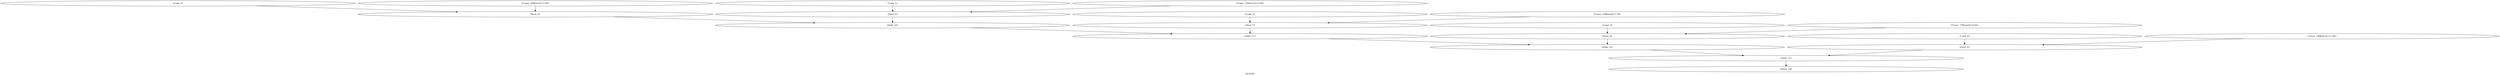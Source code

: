 /*
{
    "ALU" : ["FADD", "FMUL"],
    "MEMPORT" : ["input", "output"],
    "Constant" : ["const"],
    "Any2Pins" : "inPinA,inPinB"
}
*/

strict digraph "for.body" {
label="for.body";
Load_0 [label="{Load_0}", opcode=INPUT, width=32];
Load_1 [label="{Load_1}", opcode=INPUT, width=32];
Load_2 [label="{Load_2}", opcode=INPUT, width=32];
Load_3 [label="{Load_3}", opcode=INPUT, width=32];
Load_4 [label="{Load_4}", opcode=INPUT, width=32];
fmul_5 [label="{fmul_5}", opcode=FMUL, width=32];
fmul_6 [label="{fmul_6}", opcode=FMUL, width=32];
fmul_7 [label="{fmul_7}", opcode=FMUL, width=32];
fmul_8 [label="{fmul_8}", opcode=FMUL, width=32];
fmul_9 [label="{fmul_9}", opcode=FMUL, width=32];
fadd_10 [label="{fadd_10}", opcode=FADD, width=32];
fadd_11 [label="{fadd_11}", opcode=FADD, width=32];
fadd_12 [label="{fadd_12}", opcode=FADD, width=32];
fadd_13 [label="{fadd_13}", opcode=FADD, width=32];
Store_14 [label="{Store_14}", opcode=OUTPUT, width=32];
Const_15 [constVal="1", float32="5.00", label="{Const_15|float32=5.00}", opcode=CONST, width=32];
Const_16 [constVal="1", float32="7.00", label="{Const_16|float32=7.00}", opcode=CONST, width=32];
Const_17 [constVal="1", float32="9.00", label="{Const_17|float32=9.00}", opcode=CONST, width=32];
Const_18 [constVal="1", float32="11.00", label="{Const_18|float32=11.00}", opcode=CONST, width=32];
Const_19 [constVal="1", float32="3.00", label="{Const_19|float32=3.00}", opcode=CONST, width=32];
Load_0 -> fmul_5  [driver=outPinA, load=Any2Pins];
Load_1 -> fmul_6  [driver=outPinA, load=Any2Pins];
Load_2 -> fmul_7  [driver=outPinA, load=Any2Pins];
Load_3 -> fmul_8  [driver=outPinA, load=Any2Pins];
Load_4 -> fmul_9  [driver=outPinA, load=Any2Pins];
fmul_5 -> fadd_10  [driver=outPinA, load=Any2Pins];
fmul_6 -> fadd_10  [driver=outPinA, load=Any2Pins];
fmul_7 -> fadd_11  [driver=outPinA, load=Any2Pins];
fmul_8 -> fadd_12  [driver=outPinA, load=Any2Pins];
fmul_9 -> fadd_13  [driver=outPinA, load=Any2Pins];
fadd_10 -> fadd_11  [driver=outPinA, load=Any2Pins];
fadd_11 -> fadd_12  [driver=outPinA, load=Any2Pins];
fadd_12 -> fadd_13  [driver=outPinA, load=Any2Pins];
fadd_13 -> Store_14  [driver=outPinA, load=Any2Pins];
Const_15 -> fmul_6  [driver=outPinA, load=Any2Pins];
Const_16 -> fmul_7  [driver=outPinA, load=Any2Pins];
Const_17 -> fmul_8  [driver=outPinA, load=Any2Pins];
Const_18 -> fmul_9  [driver=outPinA, load=Any2Pins];
Const_19 -> fmul_5  [driver=outPinA, load=Any2Pins];
}
